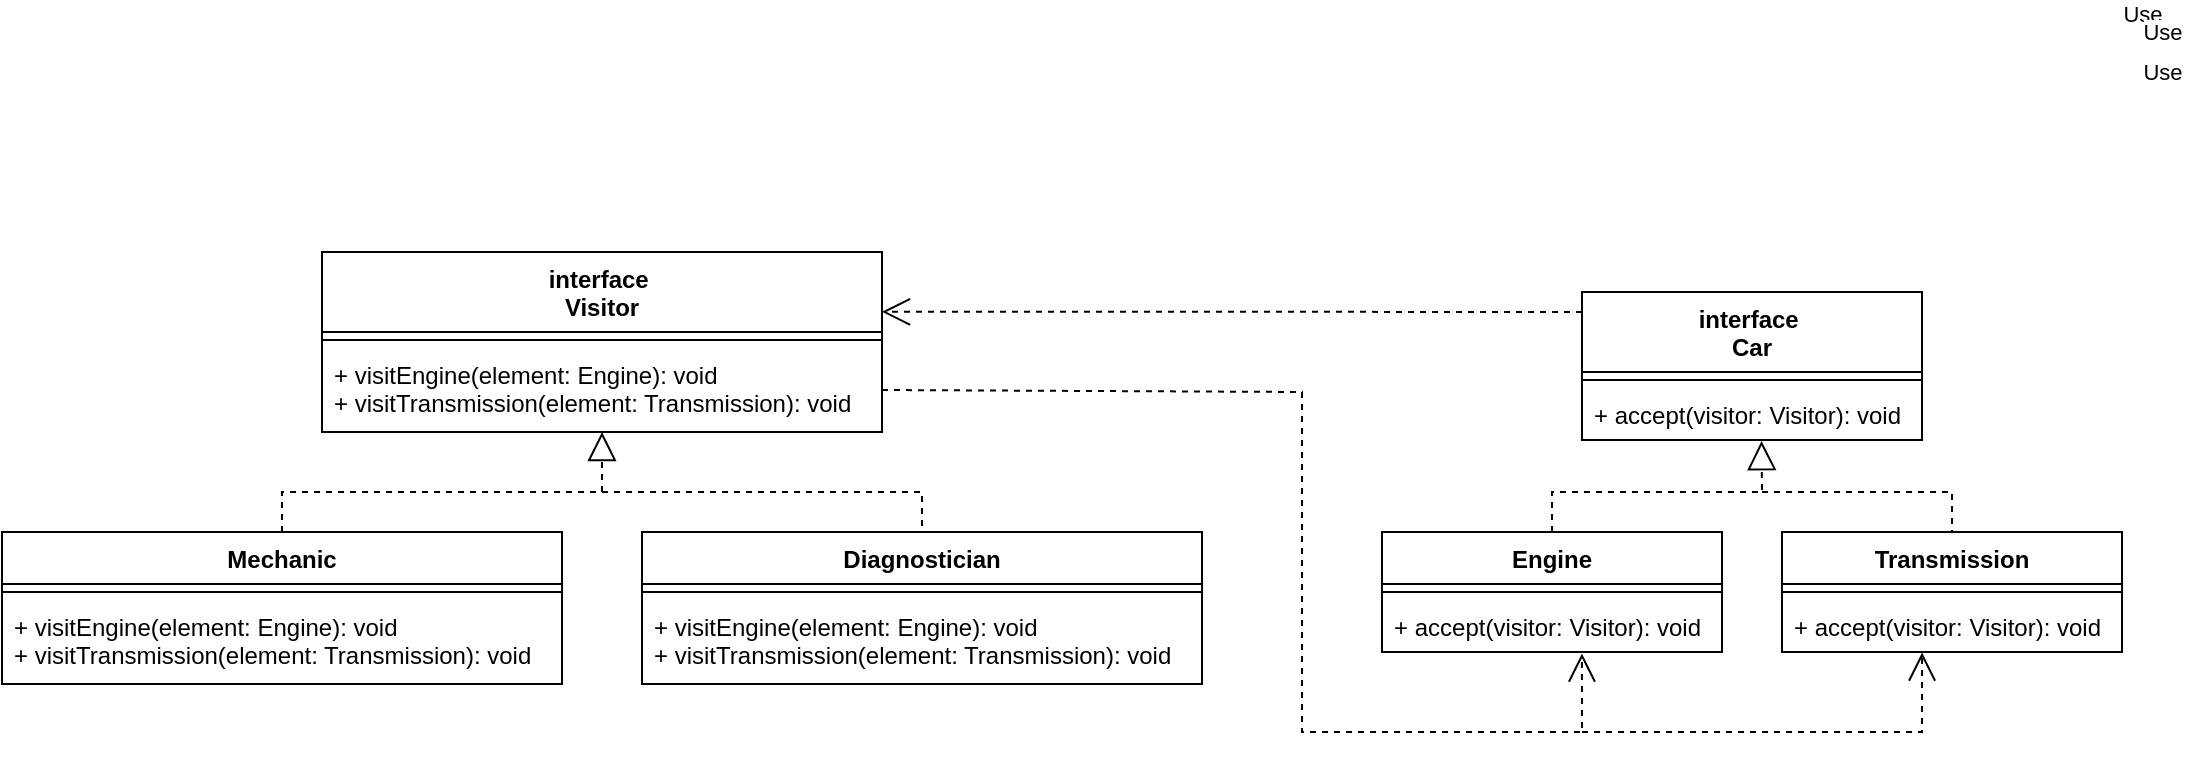 <mxfile version="20.5.1" type="device"><diagram id="yrHCjSlcYRojCWBphNO7" name="Страница 1"><mxGraphModel dx="1117" dy="530" grid="1" gridSize="10" guides="1" tooltips="1" connect="1" arrows="1" fold="1" page="1" pageScale="1" pageWidth="413" pageHeight="291" math="0" shadow="0"><root><mxCell id="0"/><mxCell id="1" parent="0"/><mxCell id="Nrp6tVySbd2NSL2OjmtU-1" value="interface &#10;Car" style="swimlane;fontStyle=1;align=center;verticalAlign=top;childLayout=stackLayout;horizontal=1;startSize=40;horizontalStack=0;resizeParent=1;resizeParentMax=0;resizeLast=0;collapsible=1;marginBottom=0;" vertex="1" parent="1"><mxGeometry x="880" y="180" width="170" height="74" as="geometry"/></mxCell><mxCell id="Nrp6tVySbd2NSL2OjmtU-3" value="" style="line;strokeWidth=1;fillColor=none;align=left;verticalAlign=middle;spacingTop=-1;spacingLeft=3;spacingRight=3;rotatable=0;labelPosition=right;points=[];portConstraint=eastwest;strokeColor=inherit;" vertex="1" parent="Nrp6tVySbd2NSL2OjmtU-1"><mxGeometry y="40" width="170" height="8" as="geometry"/></mxCell><mxCell id="Nrp6tVySbd2NSL2OjmtU-4" value="+ accept(visitor: Visitor): void" style="text;strokeColor=none;fillColor=none;align=left;verticalAlign=top;spacingLeft=4;spacingRight=4;overflow=hidden;rotatable=0;points=[[0,0.5],[1,0.5]];portConstraint=eastwest;" vertex="1" parent="Nrp6tVySbd2NSL2OjmtU-1"><mxGeometry y="48" width="170" height="26" as="geometry"/></mxCell><mxCell id="Nrp6tVySbd2NSL2OjmtU-5" value="Engine" style="swimlane;fontStyle=1;align=center;verticalAlign=top;childLayout=stackLayout;horizontal=1;startSize=26;horizontalStack=0;resizeParent=1;resizeParentMax=0;resizeLast=0;collapsible=1;marginBottom=0;" vertex="1" parent="1"><mxGeometry x="780" y="300" width="170" height="60" as="geometry"/></mxCell><mxCell id="Nrp6tVySbd2NSL2OjmtU-7" value="" style="line;strokeWidth=1;fillColor=none;align=left;verticalAlign=middle;spacingTop=-1;spacingLeft=3;spacingRight=3;rotatable=0;labelPosition=right;points=[];portConstraint=eastwest;strokeColor=inherit;" vertex="1" parent="Nrp6tVySbd2NSL2OjmtU-5"><mxGeometry y="26" width="170" height="8" as="geometry"/></mxCell><mxCell id="Nrp6tVySbd2NSL2OjmtU-8" value="+ accept(visitor: Visitor): void" style="text;strokeColor=none;fillColor=none;align=left;verticalAlign=top;spacingLeft=4;spacingRight=4;overflow=hidden;rotatable=0;points=[[0,0.5],[1,0.5]];portConstraint=eastwest;" vertex="1" parent="Nrp6tVySbd2NSL2OjmtU-5"><mxGeometry y="34" width="170" height="26" as="geometry"/></mxCell><mxCell id="Nrp6tVySbd2NSL2OjmtU-9" value="Transmission" style="swimlane;fontStyle=1;align=center;verticalAlign=top;childLayout=stackLayout;horizontal=1;startSize=26;horizontalStack=0;resizeParent=1;resizeParentMax=0;resizeLast=0;collapsible=1;marginBottom=0;" vertex="1" parent="1"><mxGeometry x="980" y="300" width="170" height="60" as="geometry"/></mxCell><mxCell id="Nrp6tVySbd2NSL2OjmtU-10" value="" style="line;strokeWidth=1;fillColor=none;align=left;verticalAlign=middle;spacingTop=-1;spacingLeft=3;spacingRight=3;rotatable=0;labelPosition=right;points=[];portConstraint=eastwest;strokeColor=inherit;" vertex="1" parent="Nrp6tVySbd2NSL2OjmtU-9"><mxGeometry y="26" width="170" height="8" as="geometry"/></mxCell><mxCell id="Nrp6tVySbd2NSL2OjmtU-11" value="+ accept(visitor: Visitor): void" style="text;strokeColor=none;fillColor=none;align=left;verticalAlign=top;spacingLeft=4;spacingRight=4;overflow=hidden;rotatable=0;points=[[0,0.5],[1,0.5]];portConstraint=eastwest;" vertex="1" parent="Nrp6tVySbd2NSL2OjmtU-9"><mxGeometry y="34" width="170" height="26" as="geometry"/></mxCell><mxCell id="Nrp6tVySbd2NSL2OjmtU-12" value="interface &#10;Visitor" style="swimlane;fontStyle=1;align=center;verticalAlign=top;childLayout=stackLayout;horizontal=1;startSize=40;horizontalStack=0;resizeParent=1;resizeParentMax=0;resizeLast=0;collapsible=1;marginBottom=0;" vertex="1" parent="1"><mxGeometry x="250" y="160" width="280" height="90" as="geometry"/></mxCell><mxCell id="Nrp6tVySbd2NSL2OjmtU-13" value="" style="line;strokeWidth=1;fillColor=none;align=left;verticalAlign=middle;spacingTop=-1;spacingLeft=3;spacingRight=3;rotatable=0;labelPosition=right;points=[];portConstraint=eastwest;strokeColor=inherit;" vertex="1" parent="Nrp6tVySbd2NSL2OjmtU-12"><mxGeometry y="40" width="280" height="8" as="geometry"/></mxCell><mxCell id="Nrp6tVySbd2NSL2OjmtU-14" value="+ visitEngine(element: Engine): void&#10;+ visitTransmission(element: Transmission): void" style="text;strokeColor=none;fillColor=none;align=left;verticalAlign=top;spacingLeft=4;spacingRight=4;overflow=hidden;rotatable=0;points=[[0,0.5],[1,0.5]];portConstraint=eastwest;" vertex="1" parent="Nrp6tVySbd2NSL2OjmtU-12"><mxGeometry y="48" width="280" height="42" as="geometry"/></mxCell><mxCell id="Nrp6tVySbd2NSL2OjmtU-15" value="Mechanic" style="swimlane;fontStyle=1;align=center;verticalAlign=top;childLayout=stackLayout;horizontal=1;startSize=26;horizontalStack=0;resizeParent=1;resizeParentMax=0;resizeLast=0;collapsible=1;marginBottom=0;" vertex="1" parent="1"><mxGeometry x="90" y="300" width="280" height="76" as="geometry"/></mxCell><mxCell id="Nrp6tVySbd2NSL2OjmtU-16" value="" style="line;strokeWidth=1;fillColor=none;align=left;verticalAlign=middle;spacingTop=-1;spacingLeft=3;spacingRight=3;rotatable=0;labelPosition=right;points=[];portConstraint=eastwest;strokeColor=inherit;" vertex="1" parent="Nrp6tVySbd2NSL2OjmtU-15"><mxGeometry y="26" width="280" height="8" as="geometry"/></mxCell><mxCell id="Nrp6tVySbd2NSL2OjmtU-17" value="+ visitEngine(element: Engine): void&#10;+ visitTransmission(element: Transmission): void" style="text;strokeColor=none;fillColor=none;align=left;verticalAlign=top;spacingLeft=4;spacingRight=4;overflow=hidden;rotatable=0;points=[[0,0.5],[1,0.5]];portConstraint=eastwest;" vertex="1" parent="Nrp6tVySbd2NSL2OjmtU-15"><mxGeometry y="34" width="280" height="42" as="geometry"/></mxCell><mxCell id="Nrp6tVySbd2NSL2OjmtU-18" value="Diagnostician" style="swimlane;fontStyle=1;align=center;verticalAlign=top;childLayout=stackLayout;horizontal=1;startSize=26;horizontalStack=0;resizeParent=1;resizeParentMax=0;resizeLast=0;collapsible=1;marginBottom=0;" vertex="1" parent="1"><mxGeometry x="410" y="300" width="280" height="76" as="geometry"/></mxCell><mxCell id="Nrp6tVySbd2NSL2OjmtU-19" value="" style="line;strokeWidth=1;fillColor=none;align=left;verticalAlign=middle;spacingTop=-1;spacingLeft=3;spacingRight=3;rotatable=0;labelPosition=right;points=[];portConstraint=eastwest;strokeColor=inherit;" vertex="1" parent="Nrp6tVySbd2NSL2OjmtU-18"><mxGeometry y="26" width="280" height="8" as="geometry"/></mxCell><mxCell id="Nrp6tVySbd2NSL2OjmtU-20" value="+ visitEngine(element: Engine): void&#10;+ visitTransmission(element: Transmission): void" style="text;strokeColor=none;fillColor=none;align=left;verticalAlign=top;spacingLeft=4;spacingRight=4;overflow=hidden;rotatable=0;points=[[0,0.5],[1,0.5]];portConstraint=eastwest;" vertex="1" parent="Nrp6tVySbd2NSL2OjmtU-18"><mxGeometry y="34" width="280" height="42" as="geometry"/></mxCell><mxCell id="Nrp6tVySbd2NSL2OjmtU-21" value="" style="endArrow=block;dashed=1;endFill=0;endSize=12;html=1;rounded=0;exitX=0.5;exitY=0;exitDx=0;exitDy=0;entryX=0.5;entryY=1;entryDx=0;entryDy=0;entryPerimeter=0;" edge="1" parent="1" source="Nrp6tVySbd2NSL2OjmtU-15" target="Nrp6tVySbd2NSL2OjmtU-14"><mxGeometry width="160" relative="1" as="geometry"><mxPoint x="370" y="310" as="sourcePoint"/><mxPoint x="530" y="310" as="targetPoint"/><Array as="points"><mxPoint x="230" y="280"/><mxPoint x="390" y="280"/></Array></mxGeometry></mxCell><mxCell id="Nrp6tVySbd2NSL2OjmtU-22" value="" style="endArrow=none;dashed=1;html=1;rounded=0;entryX=0.5;entryY=0;entryDx=0;entryDy=0;" edge="1" parent="1" target="Nrp6tVySbd2NSL2OjmtU-18"><mxGeometry width="50" height="50" relative="1" as="geometry"><mxPoint x="390" y="280" as="sourcePoint"/><mxPoint x="470" y="290" as="targetPoint"/><Array as="points"><mxPoint x="550" y="280"/></Array></mxGeometry></mxCell><mxCell id="Nrp6tVySbd2NSL2OjmtU-23" value="" style="endArrow=block;dashed=1;endFill=0;endSize=12;html=1;rounded=0;exitX=0.5;exitY=0;exitDx=0;exitDy=0;entryX=0.528;entryY=1.02;entryDx=0;entryDy=0;entryPerimeter=0;" edge="1" parent="1" source="Nrp6tVySbd2NSL2OjmtU-5" target="Nrp6tVySbd2NSL2OjmtU-4"><mxGeometry width="160" relative="1" as="geometry"><mxPoint x="890" y="340" as="sourcePoint"/><mxPoint x="1050" y="340" as="targetPoint"/><Array as="points"><mxPoint x="865" y="280"/><mxPoint x="970" y="280"/></Array></mxGeometry></mxCell><mxCell id="Nrp6tVySbd2NSL2OjmtU-24" value="" style="endArrow=none;dashed=1;html=1;rounded=0;entryX=0.5;entryY=0;entryDx=0;entryDy=0;" edge="1" parent="1" target="Nrp6tVySbd2NSL2OjmtU-9"><mxGeometry width="50" height="50" relative="1" as="geometry"><mxPoint x="970" y="280" as="sourcePoint"/><mxPoint x="1020" y="240" as="targetPoint"/><Array as="points"><mxPoint x="1065" y="280"/></Array></mxGeometry></mxCell><mxCell id="Nrp6tVySbd2NSL2OjmtU-25" value="Use" style="endArrow=open;endSize=12;dashed=1;html=1;rounded=0;exitX=0;exitY=0.54;exitDx=0;exitDy=0;entryX=1;entryY=0.283;entryDx=0;entryDy=0;entryPerimeter=0;exitPerimeter=0;" edge="1" parent="1"><mxGeometry x="-1" y="-314" width="160" relative="1" as="geometry"><mxPoint x="880" y="189.96" as="sourcePoint"/><mxPoint x="530" y="189.886" as="targetPoint"/><mxPoint x="290" y="194" as="offset"/></mxGeometry></mxCell><mxCell id="Nrp6tVySbd2NSL2OjmtU-26" value="Use" style="endArrow=open;endSize=12;dashed=1;html=1;rounded=0;exitX=1;exitY=0.5;exitDx=0;exitDy=0;entryX=0.588;entryY=1.03;entryDx=0;entryDy=0;entryPerimeter=0;" edge="1" parent="1" source="Nrp6tVySbd2NSL2OjmtU-14" target="Nrp6tVySbd2NSL2OjmtU-8"><mxGeometry x="1" y="-426" width="160" relative="1" as="geometry"><mxPoint x="630" y="300" as="sourcePoint"/><mxPoint x="790" y="300" as="targetPoint"/><Array as="points"><mxPoint x="740" y="230"/><mxPoint x="740" y="400"/><mxPoint x="880" y="400"/></Array><mxPoint x="-146" y="-320" as="offset"/></mxGeometry></mxCell><mxCell id="Nrp6tVySbd2NSL2OjmtU-27" value="Use" style="endArrow=open;endSize=12;dashed=1;html=1;rounded=0;entryX=0.412;entryY=1.009;entryDx=0;entryDy=0;entryPerimeter=0;" edge="1" parent="1" target="Nrp6tVySbd2NSL2OjmtU-11"><mxGeometry x="1" y="-333" width="160" relative="1" as="geometry"><mxPoint x="880" y="400" as="sourcePoint"/><mxPoint x="1040" y="400" as="targetPoint"/><Array as="points"><mxPoint x="1050" y="400"/></Array><mxPoint x="-213" y="-310" as="offset"/></mxGeometry></mxCell></root></mxGraphModel></diagram></mxfile>